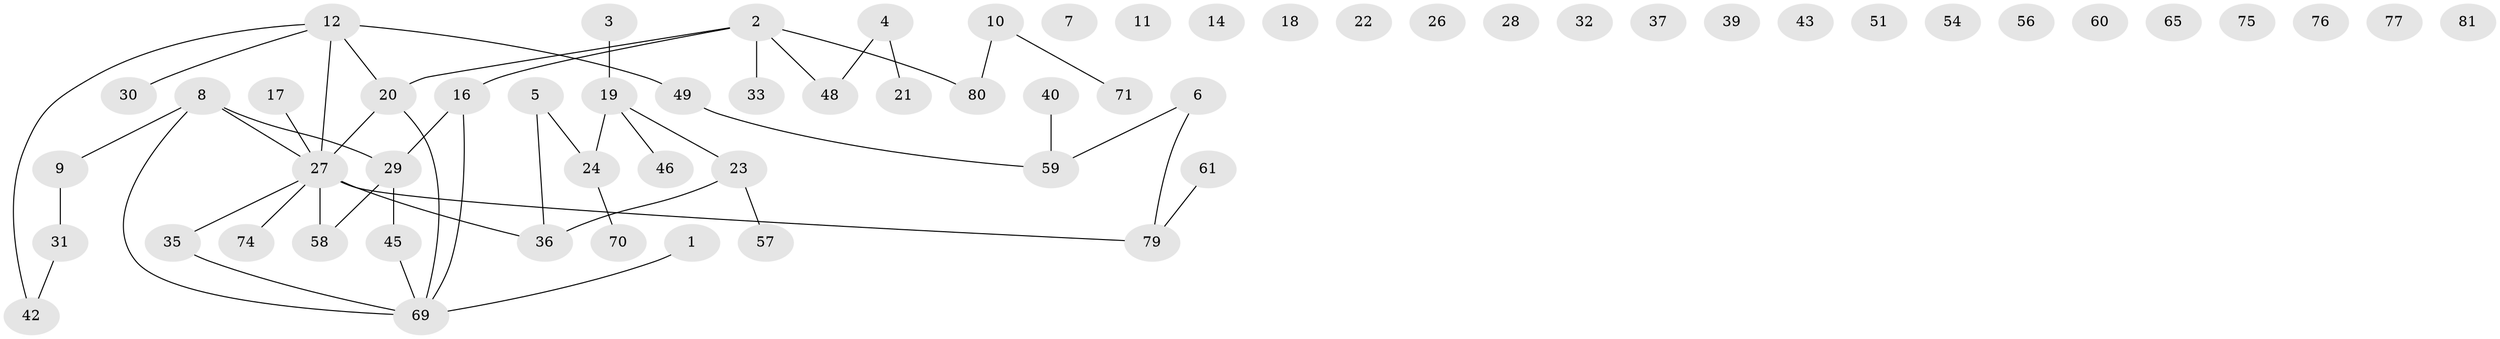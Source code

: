 // original degree distribution, {1: 0.2823529411764706, 4: 0.058823529411764705, 3: 0.23529411764705882, 2: 0.18823529411764706, 0: 0.21176470588235294, 7: 0.011764705882352941, 5: 0.011764705882352941}
// Generated by graph-tools (version 1.1) at 2025/41/03/06/25 10:41:24]
// undirected, 60 vertices, 49 edges
graph export_dot {
graph [start="1"]
  node [color=gray90,style=filled];
  1;
  2 [super="+66"];
  3;
  4 [super="+85"];
  5;
  6 [super="+13"];
  7;
  8 [super="+55"];
  9;
  10 [super="+78"];
  11;
  12 [super="+15"];
  14;
  16 [super="+72"];
  17;
  18 [super="+73"];
  19 [super="+64"];
  20 [super="+41"];
  21 [super="+34"];
  22;
  23 [super="+38"];
  24 [super="+25"];
  26;
  27 [super="+62"];
  28;
  29 [super="+44"];
  30;
  31 [super="+63"];
  32;
  33;
  35 [super="+67"];
  36;
  37;
  39;
  40;
  42 [super="+52"];
  43 [super="+47"];
  45 [super="+53"];
  46;
  48 [super="+50"];
  49;
  51;
  54;
  56;
  57;
  58 [super="+68"];
  59 [super="+82"];
  60;
  61;
  65;
  69 [super="+83"];
  70 [super="+84"];
  71;
  74;
  75;
  76;
  77;
  79;
  80;
  81;
  1 -- 69;
  2 -- 33;
  2 -- 80;
  2 -- 16;
  2 -- 48;
  2 -- 20;
  3 -- 19;
  4 -- 21;
  4 -- 48;
  5 -- 24;
  5 -- 36;
  6 -- 59;
  6 -- 79;
  8 -- 9;
  8 -- 69;
  8 -- 27;
  8 -- 29;
  9 -- 31;
  10 -- 80;
  10 -- 71;
  12 -- 27;
  12 -- 30;
  12 -- 49;
  12 -- 20;
  12 -- 42;
  16 -- 69;
  16 -- 29;
  17 -- 27;
  19 -- 24;
  19 -- 46;
  19 -- 23;
  20 -- 27;
  20 -- 69;
  23 -- 57;
  23 -- 36;
  24 -- 70;
  27 -- 35;
  27 -- 36;
  27 -- 58;
  27 -- 74;
  27 -- 79;
  29 -- 45;
  29 -- 58;
  31 -- 42;
  35 -- 69;
  40 -- 59;
  45 -- 69;
  49 -- 59;
  61 -- 79;
}
